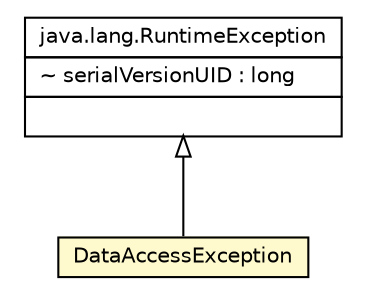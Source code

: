 #!/usr/local/bin/dot
#
# Class diagram 
# Generated by UmlGraph version 4.8 (http://www.spinellis.gr/sw/umlgraph)
#

digraph G {
	edge [fontname="Helvetica",fontsize=10,labelfontname="Helvetica",labelfontsize=10];
	node [fontname="Helvetica",fontsize=10,shape=plaintext];
	// gov.nih.nci.ncia.exception.DataAccessException
	c26878 [label=<<table border="0" cellborder="1" cellspacing="0" cellpadding="2" port="p" bgcolor="lemonChiffon" href="./DataAccessException.html">
		<tr><td><table border="0" cellspacing="0" cellpadding="1">
			<tr><td> DataAccessException </td></tr>
		</table></td></tr>
		</table>>, fontname="Helvetica", fontcolor="black", fontsize=10.0];
	//gov.nih.nci.ncia.exception.DataAccessException extends java.lang.RuntimeException
	c27051:p -> c26878:p [dir=back,arrowtail=empty];
	// java.lang.RuntimeException
	c27051 [label=<<table border="0" cellborder="1" cellspacing="0" cellpadding="2" port="p" href="http://java.sun.com/j2se/1.4.2/docs/api/java/lang/RuntimeException.html">
		<tr><td><table border="0" cellspacing="0" cellpadding="1">
			<tr><td> java.lang.RuntimeException </td></tr>
		</table></td></tr>
		<tr><td><table border="0" cellspacing="0" cellpadding="1">
			<tr><td align="left"> ~ serialVersionUID : long </td></tr>
		</table></td></tr>
		<tr><td><table border="0" cellspacing="0" cellpadding="1">
			<tr><td align="left">  </td></tr>
		</table></td></tr>
		</table>>, fontname="Helvetica", fontcolor="black", fontsize=10.0];
}

